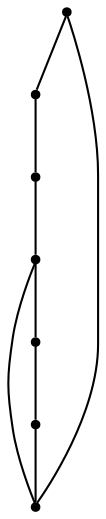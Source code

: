 graph {
  node [shape=point,comment="{\"directed\":false,\"doi\":\"10.1007/978-3-319-03841-4_37\",\"figure\":\"6 (1)\"}"]

  v0 [pos="757.6087259142669,664.9011782233466"]
  v1 [pos="597.4932530696528,664.9011782233466"]
  v2 [pos="757.6086622901095,744.9143218412501"]
  v3 [pos="757.6087259142669,824.9274654591535"]
  v4 [pos="677.5510213040386,744.9143218412501"]
  v5 [pos="677.5510213040386,824.9274654591535"]
  v6 [pos="597.4932530696528,744.9143218412501"]

  v0 -- v1 [id="-1",pos="757.6087259142669,664.9011782233466 597.4932530696528,664.9011782233466 597.4932530696528,664.9011782233466 597.4932530696528,664.9011782233466"]
  v6 -- v4 [id="-2",pos="597.4932530696528,744.9143218412501 677.5510213040386,744.9143218412501 677.5510213040386,744.9143218412501 677.5510213040386,744.9143218412501"]
  v1 -- v6 [id="-3",pos="597.4932530696528,664.9011782233466 597.4932530696528,744.9143218412501 597.4932530696528,744.9143218412501 597.4932530696528,744.9143218412501"]
  v5 -- v3 [id="-4",pos="677.5510213040386,824.9274654591535 757.6087259142669,824.9274654591535 757.6087259142669,824.9274654591535 757.6087259142669,824.9274654591535"]
  v4 -- v2 [id="-5",pos="677.5510213040386,744.9143218412501 757.6086622901095,744.9143218412501 757.6086622901095,744.9143218412501 757.6086622901095,744.9143218412501"]
  v4 -- v5 [id="-6",pos="677.5510213040386,744.9143218412501 677.5510213040386,824.9274654591535 677.5510213040386,824.9274654591535 677.5510213040386,824.9274654591535"]
  v3 -- v2 [id="-7",pos="757.6087259142669,824.9274654591535 757.6086622901095,744.9143218412501 757.6086622901095,744.9143218412501 757.6086622901095,744.9143218412501"]
  v2 -- v0 [id="-8",pos="757.6086622901095,744.9143218412501 757.6087259142669,664.9011782233466 757.6087259142669,664.9011782233466 757.6087259142669,664.9011782233466"]
}